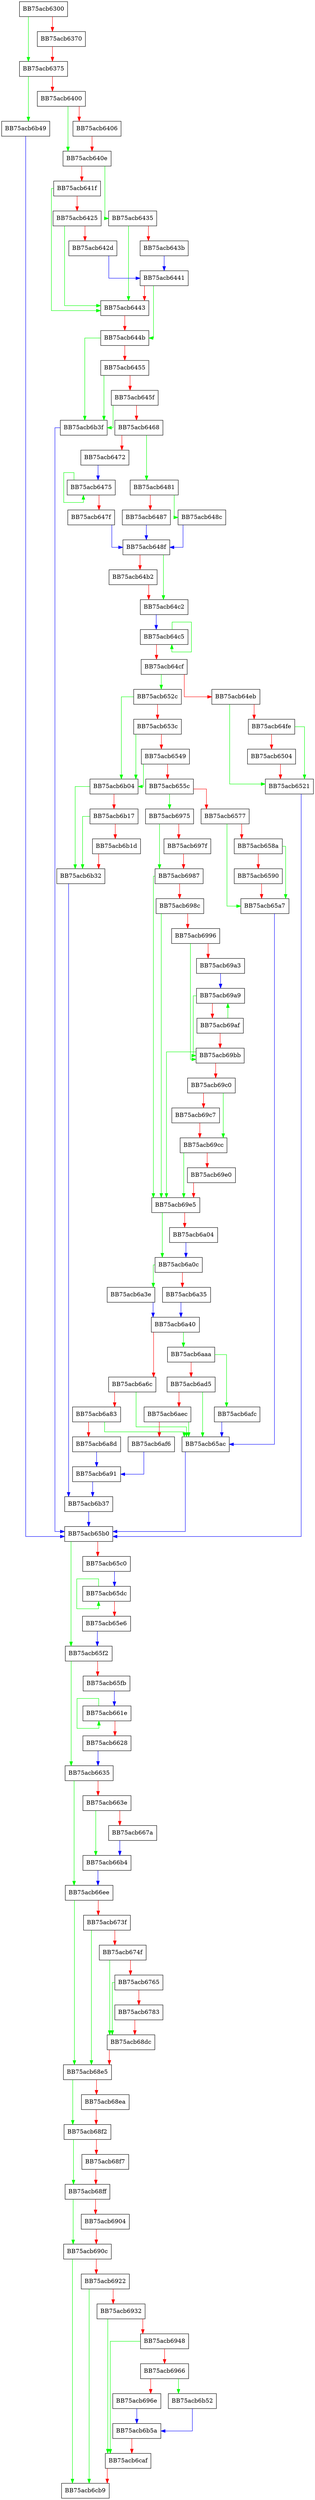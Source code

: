 digraph Restore {
  node [shape="box"];
  graph [splines=ortho];
  BB75acb6300 -> BB75acb6375 [color="green"];
  BB75acb6300 -> BB75acb6370 [color="red"];
  BB75acb6370 -> BB75acb6375 [color="red"];
  BB75acb6375 -> BB75acb6b49 [color="green"];
  BB75acb6375 -> BB75acb6400 [color="red"];
  BB75acb6400 -> BB75acb640e [color="green"];
  BB75acb6400 -> BB75acb6406 [color="red"];
  BB75acb6406 -> BB75acb640e [color="red"];
  BB75acb640e -> BB75acb6435 [color="green"];
  BB75acb640e -> BB75acb641f [color="red"];
  BB75acb641f -> BB75acb6443 [color="green"];
  BB75acb641f -> BB75acb6425 [color="red"];
  BB75acb6425 -> BB75acb6443 [color="green"];
  BB75acb6425 -> BB75acb642d [color="red"];
  BB75acb642d -> BB75acb6441 [color="blue"];
  BB75acb6435 -> BB75acb6443 [color="green"];
  BB75acb6435 -> BB75acb643b [color="red"];
  BB75acb643b -> BB75acb6441 [color="blue"];
  BB75acb6441 -> BB75acb644b [color="green"];
  BB75acb6441 -> BB75acb6443 [color="red"];
  BB75acb6443 -> BB75acb644b [color="red"];
  BB75acb644b -> BB75acb6b3f [color="green"];
  BB75acb644b -> BB75acb6455 [color="red"];
  BB75acb6455 -> BB75acb6b3f [color="green"];
  BB75acb6455 -> BB75acb645f [color="red"];
  BB75acb645f -> BB75acb6b3f [color="green"];
  BB75acb645f -> BB75acb6468 [color="red"];
  BB75acb6468 -> BB75acb6481 [color="green"];
  BB75acb6468 -> BB75acb6472 [color="red"];
  BB75acb6472 -> BB75acb6475 [color="blue"];
  BB75acb6475 -> BB75acb6475 [color="green"];
  BB75acb6475 -> BB75acb647f [color="red"];
  BB75acb647f -> BB75acb648f [color="blue"];
  BB75acb6481 -> BB75acb648c [color="green"];
  BB75acb6481 -> BB75acb6487 [color="red"];
  BB75acb6487 -> BB75acb648f [color="blue"];
  BB75acb648c -> BB75acb648f [color="blue"];
  BB75acb648f -> BB75acb64c2 [color="green"];
  BB75acb648f -> BB75acb64b2 [color="red"];
  BB75acb64b2 -> BB75acb64c2 [color="red"];
  BB75acb64c2 -> BB75acb64c5 [color="blue"];
  BB75acb64c5 -> BB75acb64c5 [color="green"];
  BB75acb64c5 -> BB75acb64cf [color="red"];
  BB75acb64cf -> BB75acb652c [color="green"];
  BB75acb64cf -> BB75acb64eb [color="red"];
  BB75acb64eb -> BB75acb6521 [color="green"];
  BB75acb64eb -> BB75acb64fe [color="red"];
  BB75acb64fe -> BB75acb6521 [color="green"];
  BB75acb64fe -> BB75acb6504 [color="red"];
  BB75acb6504 -> BB75acb6521 [color="red"];
  BB75acb6521 -> BB75acb65b0 [color="blue"];
  BB75acb652c -> BB75acb6b04 [color="green"];
  BB75acb652c -> BB75acb653c [color="red"];
  BB75acb653c -> BB75acb6b04 [color="green"];
  BB75acb653c -> BB75acb6549 [color="red"];
  BB75acb6549 -> BB75acb6b04 [color="green"];
  BB75acb6549 -> BB75acb655c [color="red"];
  BB75acb655c -> BB75acb6975 [color="green"];
  BB75acb655c -> BB75acb6577 [color="red"];
  BB75acb6577 -> BB75acb65a7 [color="green"];
  BB75acb6577 -> BB75acb658a [color="red"];
  BB75acb658a -> BB75acb65a7 [color="green"];
  BB75acb658a -> BB75acb6590 [color="red"];
  BB75acb6590 -> BB75acb65a7 [color="red"];
  BB75acb65a7 -> BB75acb65ac [color="blue"];
  BB75acb65ac -> BB75acb65b0 [color="blue"];
  BB75acb65b0 -> BB75acb65f2 [color="green"];
  BB75acb65b0 -> BB75acb65c0 [color="red"];
  BB75acb65c0 -> BB75acb65dc [color="blue"];
  BB75acb65dc -> BB75acb65dc [color="green"];
  BB75acb65dc -> BB75acb65e6 [color="red"];
  BB75acb65e6 -> BB75acb65f2 [color="blue"];
  BB75acb65f2 -> BB75acb6635 [color="green"];
  BB75acb65f2 -> BB75acb65fb [color="red"];
  BB75acb65fb -> BB75acb661e [color="blue"];
  BB75acb661e -> BB75acb661e [color="green"];
  BB75acb661e -> BB75acb6628 [color="red"];
  BB75acb6628 -> BB75acb6635 [color="blue"];
  BB75acb6635 -> BB75acb66ee [color="green"];
  BB75acb6635 -> BB75acb663e [color="red"];
  BB75acb663e -> BB75acb66b4 [color="green"];
  BB75acb663e -> BB75acb667a [color="red"];
  BB75acb667a -> BB75acb66b4 [color="blue"];
  BB75acb66b4 -> BB75acb66ee [color="blue"];
  BB75acb66ee -> BB75acb68e5 [color="green"];
  BB75acb66ee -> BB75acb673f [color="red"];
  BB75acb673f -> BB75acb68e5 [color="green"];
  BB75acb673f -> BB75acb674f [color="red"];
  BB75acb674f -> BB75acb68dc [color="green"];
  BB75acb674f -> BB75acb6765 [color="red"];
  BB75acb6765 -> BB75acb68dc [color="green"];
  BB75acb6765 -> BB75acb6783 [color="red"];
  BB75acb6783 -> BB75acb68dc [color="red"];
  BB75acb68dc -> BB75acb68e5 [color="red"];
  BB75acb68e5 -> BB75acb68f2 [color="green"];
  BB75acb68e5 -> BB75acb68ea [color="red"];
  BB75acb68ea -> BB75acb68f2 [color="red"];
  BB75acb68f2 -> BB75acb68ff [color="green"];
  BB75acb68f2 -> BB75acb68f7 [color="red"];
  BB75acb68f7 -> BB75acb68ff [color="red"];
  BB75acb68ff -> BB75acb690c [color="green"];
  BB75acb68ff -> BB75acb6904 [color="red"];
  BB75acb6904 -> BB75acb690c [color="red"];
  BB75acb690c -> BB75acb6cb9 [color="green"];
  BB75acb690c -> BB75acb6922 [color="red"];
  BB75acb6922 -> BB75acb6cb9 [color="green"];
  BB75acb6922 -> BB75acb6932 [color="red"];
  BB75acb6932 -> BB75acb6caf [color="green"];
  BB75acb6932 -> BB75acb6948 [color="red"];
  BB75acb6948 -> BB75acb6caf [color="green"];
  BB75acb6948 -> BB75acb6966 [color="red"];
  BB75acb6966 -> BB75acb6b52 [color="green"];
  BB75acb6966 -> BB75acb696e [color="red"];
  BB75acb696e -> BB75acb6b5a [color="blue"];
  BB75acb6975 -> BB75acb6987 [color="green"];
  BB75acb6975 -> BB75acb697f [color="red"];
  BB75acb697f -> BB75acb6987 [color="red"];
  BB75acb6987 -> BB75acb69e5 [color="green"];
  BB75acb6987 -> BB75acb698c [color="red"];
  BB75acb698c -> BB75acb69e5 [color="green"];
  BB75acb698c -> BB75acb6996 [color="red"];
  BB75acb6996 -> BB75acb69bb [color="green"];
  BB75acb6996 -> BB75acb69a3 [color="red"];
  BB75acb69a3 -> BB75acb69a9 [color="blue"];
  BB75acb69a9 -> BB75acb69bb [color="green"];
  BB75acb69a9 -> BB75acb69af [color="red"];
  BB75acb69af -> BB75acb69a9 [color="green"];
  BB75acb69af -> BB75acb69bb [color="red"];
  BB75acb69bb -> BB75acb69e5 [color="green"];
  BB75acb69bb -> BB75acb69c0 [color="red"];
  BB75acb69c0 -> BB75acb69cc [color="green"];
  BB75acb69c0 -> BB75acb69c7 [color="red"];
  BB75acb69c7 -> BB75acb69cc [color="red"];
  BB75acb69cc -> BB75acb69e5 [color="green"];
  BB75acb69cc -> BB75acb69e0 [color="red"];
  BB75acb69e0 -> BB75acb69e5 [color="red"];
  BB75acb69e5 -> BB75acb6a0c [color="green"];
  BB75acb69e5 -> BB75acb6a04 [color="red"];
  BB75acb6a04 -> BB75acb6a0c [color="blue"];
  BB75acb6a0c -> BB75acb6a3e [color="green"];
  BB75acb6a0c -> BB75acb6a35 [color="red"];
  BB75acb6a35 -> BB75acb6a40 [color="blue"];
  BB75acb6a3e -> BB75acb6a40 [color="blue"];
  BB75acb6a40 -> BB75acb6aaa [color="green"];
  BB75acb6a40 -> BB75acb6a6c [color="red"];
  BB75acb6a6c -> BB75acb65ac [color="green"];
  BB75acb6a6c -> BB75acb6a83 [color="red"];
  BB75acb6a83 -> BB75acb65ac [color="green"];
  BB75acb6a83 -> BB75acb6a8d [color="red"];
  BB75acb6a8d -> BB75acb6a91 [color="blue"];
  BB75acb6a91 -> BB75acb6b37 [color="blue"];
  BB75acb6aaa -> BB75acb6afc [color="green"];
  BB75acb6aaa -> BB75acb6ad5 [color="red"];
  BB75acb6ad5 -> BB75acb65ac [color="green"];
  BB75acb6ad5 -> BB75acb6aec [color="red"];
  BB75acb6aec -> BB75acb65ac [color="green"];
  BB75acb6aec -> BB75acb6af6 [color="red"];
  BB75acb6af6 -> BB75acb6a91 [color="blue"];
  BB75acb6afc -> BB75acb65ac [color="blue"];
  BB75acb6b04 -> BB75acb6b32 [color="green"];
  BB75acb6b04 -> BB75acb6b17 [color="red"];
  BB75acb6b17 -> BB75acb6b32 [color="green"];
  BB75acb6b17 -> BB75acb6b1d [color="red"];
  BB75acb6b1d -> BB75acb6b32 [color="red"];
  BB75acb6b32 -> BB75acb6b37 [color="blue"];
  BB75acb6b37 -> BB75acb65b0 [color="blue"];
  BB75acb6b3f -> BB75acb65b0 [color="blue"];
  BB75acb6b49 -> BB75acb65b0 [color="blue"];
  BB75acb6b52 -> BB75acb6b5a [color="blue"];
  BB75acb6b5a -> BB75acb6caf [color="red"];
  BB75acb6caf -> BB75acb6cb9 [color="red"];
}